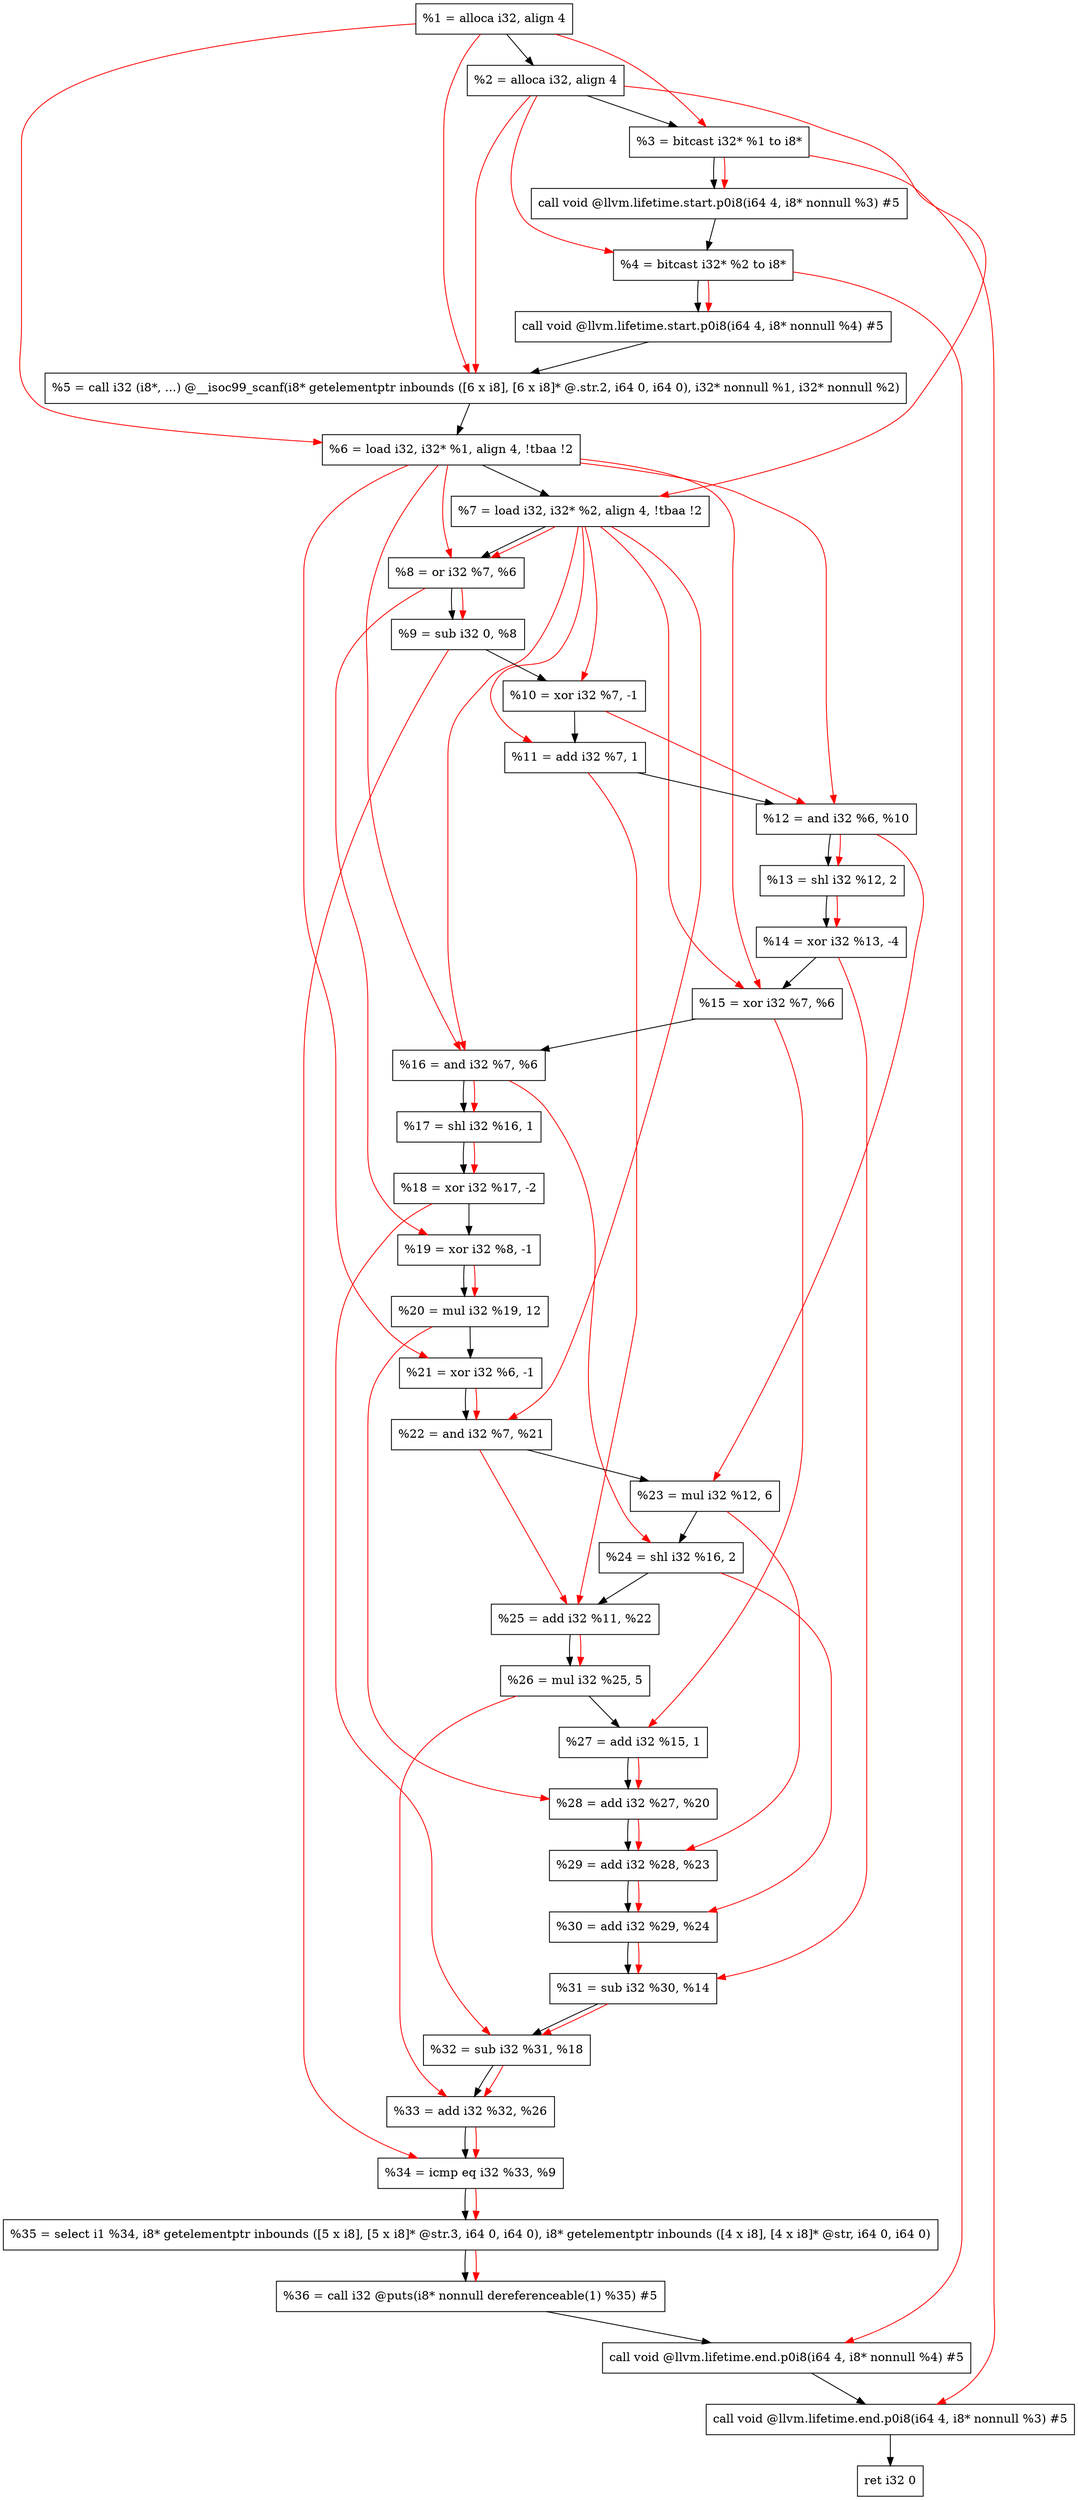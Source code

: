 digraph "DFG for'main' function" {
	Node0x2106fc8[shape=record, label="  %1 = alloca i32, align 4"];
	Node0x2107048[shape=record, label="  %2 = alloca i32, align 4"];
	Node0x21070d8[shape=record, label="  %3 = bitcast i32* %1 to i8*"];
	Node0x2107538[shape=record, label="  call void @llvm.lifetime.start.p0i8(i64 4, i8* nonnull %3) #5"];
	Node0x2107618[shape=record, label="  %4 = bitcast i32* %2 to i8*"];
	Node0x2107738[shape=record, label="  call void @llvm.lifetime.start.p0i8(i64 4, i8* nonnull %4) #5"];
	Node0x2107970[shape=record, label="  %5 = call i32 (i8*, ...) @__isoc99_scanf(i8* getelementptr inbounds ([6 x i8], [6 x i8]* @.str.2, i64 0, i64 0), i32* nonnull %1, i32* nonnull %2)"];
	Node0x2107a28[shape=record, label="  %6 = load i32, i32* %1, align 4, !tbaa !2"];
	Node0x2108998[shape=record, label="  %7 = load i32, i32* %2, align 4, !tbaa !2"];
	Node0x2109020[shape=record, label="  %8 = or i32 %7, %6"];
	Node0x2109090[shape=record, label="  %9 = sub i32 0, %8"];
	Node0x2109100[shape=record, label="  %10 = xor i32 %7, -1"];
	Node0x2109170[shape=record, label="  %11 = add i32 %7, 1"];
	Node0x21091e0[shape=record, label="  %12 = and i32 %6, %10"];
	Node0x2109250[shape=record, label="  %13 = shl i32 %12, 2"];
	Node0x21092c0[shape=record, label="  %14 = xor i32 %13, -4"];
	Node0x2109330[shape=record, label="  %15 = xor i32 %7, %6"];
	Node0x21093a0[shape=record, label="  %16 = and i32 %7, %6"];
	Node0x2109410[shape=record, label="  %17 = shl i32 %16, 1"];
	Node0x2109480[shape=record, label="  %18 = xor i32 %17, -2"];
	Node0x21094f0[shape=record, label="  %19 = xor i32 %8, -1"];
	Node0x2109560[shape=record, label="  %20 = mul i32 %19, 12"];
	Node0x21095d0[shape=record, label="  %21 = xor i32 %6, -1"];
	Node0x2109640[shape=record, label="  %22 = and i32 %7, %21"];
	Node0x21096b0[shape=record, label="  %23 = mul i32 %12, 6"];
	Node0x2109720[shape=record, label="  %24 = shl i32 %16, 2"];
	Node0x2109790[shape=record, label="  %25 = add i32 %11, %22"];
	Node0x2109800[shape=record, label="  %26 = mul i32 %25, 5"];
	Node0x2109870[shape=record, label="  %27 = add i32 %15, 1"];
	Node0x21098e0[shape=record, label="  %28 = add i32 %27, %20"];
	Node0x2109950[shape=record, label="  %29 = add i32 %28, %23"];
	Node0x21099c0[shape=record, label="  %30 = add i32 %29, %24"];
	Node0x2109a30[shape=record, label="  %31 = sub i32 %30, %14"];
	Node0x2109aa0[shape=record, label="  %32 = sub i32 %31, %18"];
	Node0x2109d20[shape=record, label="  %33 = add i32 %32, %26"];
	Node0x2109d90[shape=record, label="  %34 = icmp eq i32 %33, %9"];
	Node0x20a79d8[shape=record, label="  %35 = select i1 %34, i8* getelementptr inbounds ([5 x i8], [5 x i8]* @str.3, i64 0, i64 0), i8* getelementptr inbounds ([4 x i8], [4 x i8]* @str, i64 0, i64 0)"];
	Node0x2109e20[shape=record, label="  %36 = call i32 @puts(i8* nonnull dereferenceable(1) %35) #5"];
	Node0x210a078[shape=record, label="  call void @llvm.lifetime.end.p0i8(i64 4, i8* nonnull %4) #5"];
	Node0x210a1d8[shape=record, label="  call void @llvm.lifetime.end.p0i8(i64 4, i8* nonnull %3) #5"];
	Node0x210a298[shape=record, label="  ret i32 0"];
	Node0x2106fc8 -> Node0x2107048;
	Node0x2107048 -> Node0x21070d8;
	Node0x21070d8 -> Node0x2107538;
	Node0x2107538 -> Node0x2107618;
	Node0x2107618 -> Node0x2107738;
	Node0x2107738 -> Node0x2107970;
	Node0x2107970 -> Node0x2107a28;
	Node0x2107a28 -> Node0x2108998;
	Node0x2108998 -> Node0x2109020;
	Node0x2109020 -> Node0x2109090;
	Node0x2109090 -> Node0x2109100;
	Node0x2109100 -> Node0x2109170;
	Node0x2109170 -> Node0x21091e0;
	Node0x21091e0 -> Node0x2109250;
	Node0x2109250 -> Node0x21092c0;
	Node0x21092c0 -> Node0x2109330;
	Node0x2109330 -> Node0x21093a0;
	Node0x21093a0 -> Node0x2109410;
	Node0x2109410 -> Node0x2109480;
	Node0x2109480 -> Node0x21094f0;
	Node0x21094f0 -> Node0x2109560;
	Node0x2109560 -> Node0x21095d0;
	Node0x21095d0 -> Node0x2109640;
	Node0x2109640 -> Node0x21096b0;
	Node0x21096b0 -> Node0x2109720;
	Node0x2109720 -> Node0x2109790;
	Node0x2109790 -> Node0x2109800;
	Node0x2109800 -> Node0x2109870;
	Node0x2109870 -> Node0x21098e0;
	Node0x21098e0 -> Node0x2109950;
	Node0x2109950 -> Node0x21099c0;
	Node0x21099c0 -> Node0x2109a30;
	Node0x2109a30 -> Node0x2109aa0;
	Node0x2109aa0 -> Node0x2109d20;
	Node0x2109d20 -> Node0x2109d90;
	Node0x2109d90 -> Node0x20a79d8;
	Node0x20a79d8 -> Node0x2109e20;
	Node0x2109e20 -> Node0x210a078;
	Node0x210a078 -> Node0x210a1d8;
	Node0x210a1d8 -> Node0x210a298;
edge [color=red]
	Node0x2106fc8 -> Node0x21070d8;
	Node0x21070d8 -> Node0x2107538;
	Node0x2107048 -> Node0x2107618;
	Node0x2107618 -> Node0x2107738;
	Node0x2106fc8 -> Node0x2107970;
	Node0x2107048 -> Node0x2107970;
	Node0x2106fc8 -> Node0x2107a28;
	Node0x2107048 -> Node0x2108998;
	Node0x2108998 -> Node0x2109020;
	Node0x2107a28 -> Node0x2109020;
	Node0x2109020 -> Node0x2109090;
	Node0x2108998 -> Node0x2109100;
	Node0x2108998 -> Node0x2109170;
	Node0x2107a28 -> Node0x21091e0;
	Node0x2109100 -> Node0x21091e0;
	Node0x21091e0 -> Node0x2109250;
	Node0x2109250 -> Node0x21092c0;
	Node0x2108998 -> Node0x2109330;
	Node0x2107a28 -> Node0x2109330;
	Node0x2108998 -> Node0x21093a0;
	Node0x2107a28 -> Node0x21093a0;
	Node0x21093a0 -> Node0x2109410;
	Node0x2109410 -> Node0x2109480;
	Node0x2109020 -> Node0x21094f0;
	Node0x21094f0 -> Node0x2109560;
	Node0x2107a28 -> Node0x21095d0;
	Node0x2108998 -> Node0x2109640;
	Node0x21095d0 -> Node0x2109640;
	Node0x21091e0 -> Node0x21096b0;
	Node0x21093a0 -> Node0x2109720;
	Node0x2109170 -> Node0x2109790;
	Node0x2109640 -> Node0x2109790;
	Node0x2109790 -> Node0x2109800;
	Node0x2109330 -> Node0x2109870;
	Node0x2109870 -> Node0x21098e0;
	Node0x2109560 -> Node0x21098e0;
	Node0x21098e0 -> Node0x2109950;
	Node0x21096b0 -> Node0x2109950;
	Node0x2109950 -> Node0x21099c0;
	Node0x2109720 -> Node0x21099c0;
	Node0x21099c0 -> Node0x2109a30;
	Node0x21092c0 -> Node0x2109a30;
	Node0x2109a30 -> Node0x2109aa0;
	Node0x2109480 -> Node0x2109aa0;
	Node0x2109aa0 -> Node0x2109d20;
	Node0x2109800 -> Node0x2109d20;
	Node0x2109d20 -> Node0x2109d90;
	Node0x2109090 -> Node0x2109d90;
	Node0x2109d90 -> Node0x20a79d8;
	Node0x20a79d8 -> Node0x2109e20;
	Node0x2107618 -> Node0x210a078;
	Node0x21070d8 -> Node0x210a1d8;
}
